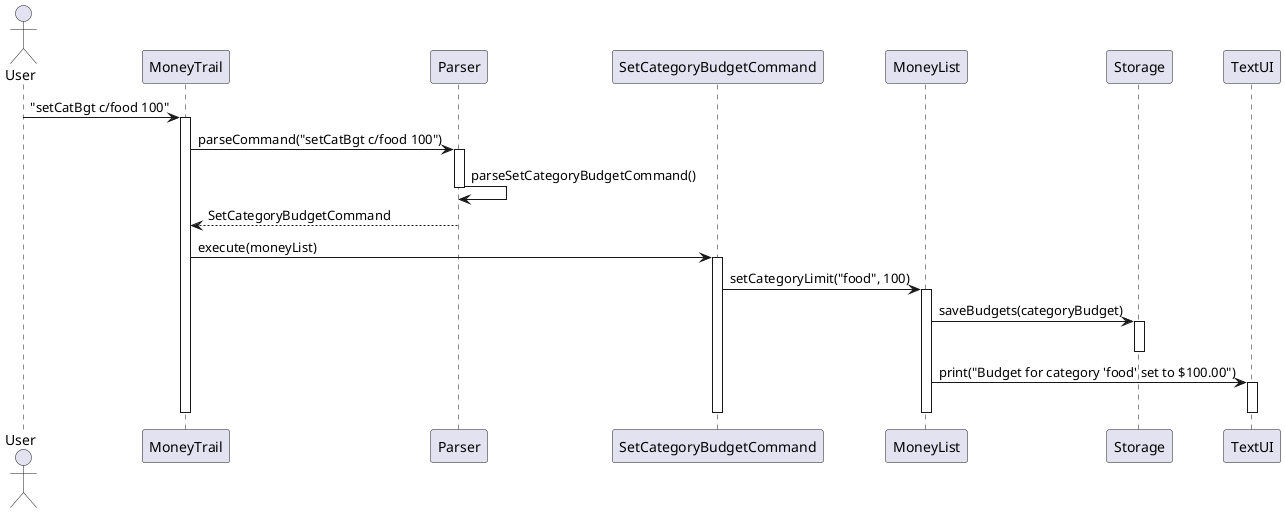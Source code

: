 @startuml
actor User
participant MoneyTrail
participant Parser
participant SetCategoryBudgetCommand
participant MoneyList
participant Storage
participant TextUI

User -> MoneyTrail : "setCatBgt c/food 100"
activate MoneyTrail

MoneyTrail -> Parser : parseCommand("setCatBgt c/food 100")
activate Parser
Parser -> Parser : parseSetCategoryBudgetCommand()
deactivate Parser
Parser --> MoneyTrail : SetCategoryBudgetCommand

MoneyTrail -> SetCategoryBudgetCommand : execute(moneyList)
activate SetCategoryBudgetCommand
SetCategoryBudgetCommand -> MoneyList : setCategoryLimit("food", 100)
activate MoneyList

MoneyList -> Storage : saveBudgets(categoryBudget)
activate Storage
deactivate Storage

MoneyList -> TextUI : print("Budget for category 'food' set to $100.00")
activate TextUI
deactivate TextUI

deactivate MoneyList
deactivate SetCategoryBudgetCommand
deactivate MoneyTrail
@enduml

